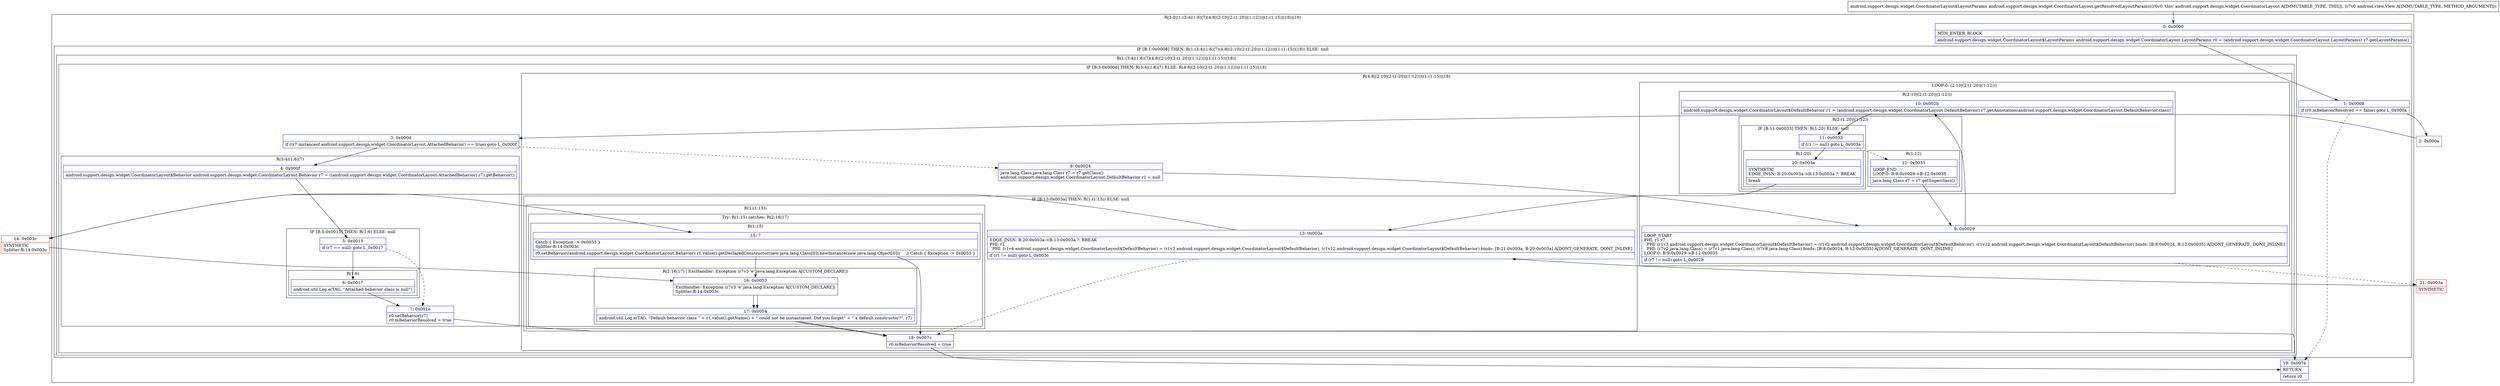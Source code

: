 digraph "CFG forandroid.support.design.widget.CoordinatorLayout.getResolvedLayoutParams(Landroid\/view\/View;)Landroid\/support\/design\/widget\/CoordinatorLayout$LayoutParams;" {
subgraph cluster_Region_1232421979 {
label = "R(3:0|(1:(3:4|(1:6)|7)(4:8|(2:10|(2:(1:20)|(1:12)))|(1:(1:15))|18))|19)";
node [shape=record,color=blue];
Node_0 [shape=record,label="{0\:\ 0x0000|MTH_ENTER_BLOCK\l|android.support.design.widget.CoordinatorLayout$LayoutParams android.support.design.widget.CoordinatorLayout.LayoutParams r0 = (android.support.design.widget.CoordinatorLayout.LayoutParams) r7.getLayoutParams()\l}"];
subgraph cluster_IfRegion_185313252 {
label = "IF [B:1:0x0008] THEN: R(1:(3:4|(1:6)|7)(4:8|(2:10|(2:(1:20)|(1:12)))|(1:(1:15))|18)) ELSE: null";
node [shape=record,color=blue];
Node_1 [shape=record,label="{1\:\ 0x0008|if (r0.mBehaviorResolved == false) goto L_0x000a\l}"];
subgraph cluster_Region_1273995437 {
label = "R(1:(3:4|(1:6)|7)(4:8|(2:10|(2:(1:20)|(1:12)))|(1:(1:15))|18))";
node [shape=record,color=blue];
subgraph cluster_IfRegion_778566743 {
label = "IF [B:3:0x000d] THEN: R(3:4|(1:6)|7) ELSE: R(4:8|(2:10|(2:(1:20)|(1:12)))|(1:(1:15))|18)";
node [shape=record,color=blue];
Node_3 [shape=record,label="{3\:\ 0x000d|if ((r7 instanceof android.support.design.widget.CoordinatorLayout.AttachedBehavior) == true) goto L_0x000f\l}"];
subgraph cluster_Region_46237275 {
label = "R(3:4|(1:6)|7)";
node [shape=record,color=blue];
Node_4 [shape=record,label="{4\:\ 0x000f|android.support.design.widget.CoordinatorLayout$Behavior android.support.design.widget.CoordinatorLayout.Behavior r7 = ((android.support.design.widget.CoordinatorLayout.AttachedBehavior) r7).getBehavior()\l}"];
subgraph cluster_IfRegion_178219321 {
label = "IF [B:5:0x0015] THEN: R(1:6) ELSE: null";
node [shape=record,color=blue];
Node_5 [shape=record,label="{5\:\ 0x0015|if (r7 == null) goto L_0x0017\l}"];
subgraph cluster_Region_514816485 {
label = "R(1:6)";
node [shape=record,color=blue];
Node_6 [shape=record,label="{6\:\ 0x0017|android.util.Log.e(TAG, \"Attached behavior class is null\")\l}"];
}
}
Node_7 [shape=record,label="{7\:\ 0x001e|r0.setBehavior(r7)\lr0.mBehaviorResolved = true\l}"];
}
subgraph cluster_Region_1424789401 {
label = "R(4:8|(2:10|(2:(1:20)|(1:12)))|(1:(1:15))|18)";
node [shape=record,color=blue];
Node_8 [shape=record,label="{8\:\ 0x0024|java.lang.Class java.lang.Class r7 = r7.getClass()\landroid.support.design.widget.CoordinatorLayout.DefaultBehavior r1 = null\l}"];
subgraph cluster_LoopRegion_42874471 {
label = "LOOP:0: (2:10|(2:(1:20)|(1:12)))";
node [shape=record,color=blue];
Node_9 [shape=record,label="{9\:\ 0x0029|LOOP_START\lPHI: r1 r7 \l  PHI: (r1v3 android.support.design.widget.CoordinatorLayout$DefaultBehavior) = (r1v2 android.support.design.widget.CoordinatorLayout$DefaultBehavior), (r1v12 android.support.design.widget.CoordinatorLayout$DefaultBehavior) binds: [B:8:0x0024, B:12:0x0035] A[DONT_GENERATE, DONT_INLINE]\l  PHI: (r7v2 java.lang.Class) = (r7v1 java.lang.Class), (r7v8 java.lang.Class) binds: [B:8:0x0024, B:12:0x0035] A[DONT_GENERATE, DONT_INLINE]\lLOOP:0: B:9:0x0029\-\>B:12:0x0035\l|if (r7 != null) goto L_0x002b\l}"];
subgraph cluster_Region_2034974066 {
label = "R(2:10|(2:(1:20)|(1:12)))";
node [shape=record,color=blue];
Node_10 [shape=record,label="{10\:\ 0x002b|android.support.design.widget.CoordinatorLayout$DefaultBehavior r1 = (android.support.design.widget.CoordinatorLayout.DefaultBehavior) r7.getAnnotation(android.support.design.widget.CoordinatorLayout.DefaultBehavior.class)\l}"];
subgraph cluster_Region_2030160417 {
label = "R(2:(1:20)|(1:12))";
node [shape=record,color=blue];
subgraph cluster_IfRegion_715088309 {
label = "IF [B:11:0x0033] THEN: R(1:20) ELSE: null";
node [shape=record,color=blue];
Node_11 [shape=record,label="{11\:\ 0x0033|if (r1 != null) goto L_0x003a\l}"];
subgraph cluster_Region_1331558244 {
label = "R(1:20)";
node [shape=record,color=blue];
Node_20 [shape=record,label="{20\:\ 0x003a|SYNTHETIC\lEDGE_INSN: B:20:0x003a\-\>B:13:0x003a ?: BREAK  \l|break\l}"];
}
}
subgraph cluster_Region_208902963 {
label = "R(1:12)";
node [shape=record,color=blue];
Node_12 [shape=record,label="{12\:\ 0x0035|LOOP_END\lLOOP:0: B:9:0x0029\-\>B:12:0x0035\l|java.lang.Class r7 = r7.getSuperclass()\l}"];
}
}
}
}
subgraph cluster_IfRegion_1240200581 {
label = "IF [B:13:0x003a] THEN: R(1:(1:15)) ELSE: null";
node [shape=record,color=blue];
Node_13 [shape=record,label="{13\:\ 0x003a|EDGE_INSN: B:20:0x003a\-\>B:13:0x003a ?: BREAK  \lPHI: r1 \l  PHI: (r1v4 android.support.design.widget.CoordinatorLayout$DefaultBehavior) = (r1v3 android.support.design.widget.CoordinatorLayout$DefaultBehavior), (r1v12 android.support.design.widget.CoordinatorLayout$DefaultBehavior) binds: [B:21:0x003a, B:20:0x003a] A[DONT_GENERATE, DONT_INLINE]\l|if (r1 != null) goto L_0x003c\l}"];
subgraph cluster_Region_1590247324 {
label = "R(1:(1:15))";
node [shape=record,color=blue];
subgraph cluster_TryCatchRegion_994838001 {
label = "Try: R(1:15) catches: R(2:16|17)";
node [shape=record,color=blue];
subgraph cluster_Region_936919717 {
label = "R(1:15)";
node [shape=record,color=blue];
Node_15 [shape=record,label="{15\:\ ?|Catch:\{ Exception \-\> 0x0053 \}\lSplitter:B:14:0x003c\l|r0.setBehavior((android.support.design.widget.CoordinatorLayout.Behavior) r1.value().getDeclaredConstructor(new java.lang.Class[0]).newInstance(new java.lang.Object[0]))     \/\/ Catch:\{ Exception \-\> 0x0053 \}\l}"];
}
subgraph cluster_Region_983949265 {
label = "R(2:16|17) | ExcHandler: Exception (r7v3 'e' java.lang.Exception A[CUSTOM_DECLARE])\l";
node [shape=record,color=blue];
Node_16 [shape=record,label="{16\:\ 0x0053|ExcHandler: Exception (r7v3 'e' java.lang.Exception A[CUSTOM_DECLARE])\lSplitter:B:14:0x003c\l}"];
Node_17 [shape=record,label="{17\:\ 0x0054|android.util.Log.e(TAG, \"Default behavior class \" + r1.value().getName() + \" could not be instantiated. Did you forget\" + \" a default constructor?\", r7)\l}"];
}
}
}
}
Node_18 [shape=record,label="{18\:\ 0x007c|r0.mBehaviorResolved = true\l}"];
}
}
}
}
Node_19 [shape=record,label="{19\:\ 0x007e|RETURN\l|return r0\l}"];
}
subgraph cluster_Region_983949265 {
label = "R(2:16|17) | ExcHandler: Exception (r7v3 'e' java.lang.Exception A[CUSTOM_DECLARE])\l";
node [shape=record,color=blue];
Node_16 [shape=record,label="{16\:\ 0x0053|ExcHandler: Exception (r7v3 'e' java.lang.Exception A[CUSTOM_DECLARE])\lSplitter:B:14:0x003c\l}"];
Node_17 [shape=record,label="{17\:\ 0x0054|android.util.Log.e(TAG, \"Default behavior class \" + r1.value().getName() + \" could not be instantiated. Did you forget\" + \" a default constructor?\", r7)\l}"];
}
Node_2 [shape=record,color=red,label="{2\:\ 0x000a}"];
Node_14 [shape=record,color=red,label="{14\:\ 0x003c|SYNTHETIC\lSplitter:B:14:0x003c\l}"];
Node_21 [shape=record,color=red,label="{21\:\ 0x003a|SYNTHETIC\l}"];
MethodNode[shape=record,label="{android.support.design.widget.CoordinatorLayout$LayoutParams android.support.design.widget.CoordinatorLayout.getResolvedLayoutParams((r6v0 'this' android.support.design.widget.CoordinatorLayout A[IMMUTABLE_TYPE, THIS]), (r7v0 android.view.View A[IMMUTABLE_TYPE, METHOD_ARGUMENT])) }"];
MethodNode -> Node_0;
Node_0 -> Node_1;
Node_1 -> Node_2;
Node_1 -> Node_19[style=dashed];
Node_3 -> Node_4;
Node_3 -> Node_8[style=dashed];
Node_4 -> Node_5;
Node_5 -> Node_6;
Node_5 -> Node_7[style=dashed];
Node_6 -> Node_7;
Node_7 -> Node_19;
Node_8 -> Node_9;
Node_9 -> Node_10;
Node_9 -> Node_21[style=dashed];
Node_10 -> Node_11;
Node_11 -> Node_12[style=dashed];
Node_11 -> Node_20;
Node_20 -> Node_13;
Node_12 -> Node_9;
Node_13 -> Node_14;
Node_13 -> Node_18[style=dashed];
Node_15 -> Node_16;
Node_15 -> Node_18;
Node_16 -> Node_17;
Node_17 -> Node_18;
Node_18 -> Node_19;
Node_16 -> Node_17;
Node_17 -> Node_18;
Node_2 -> Node_3;
Node_14 -> Node_15;
Node_14 -> Node_16;
Node_21 -> Node_13;
}

